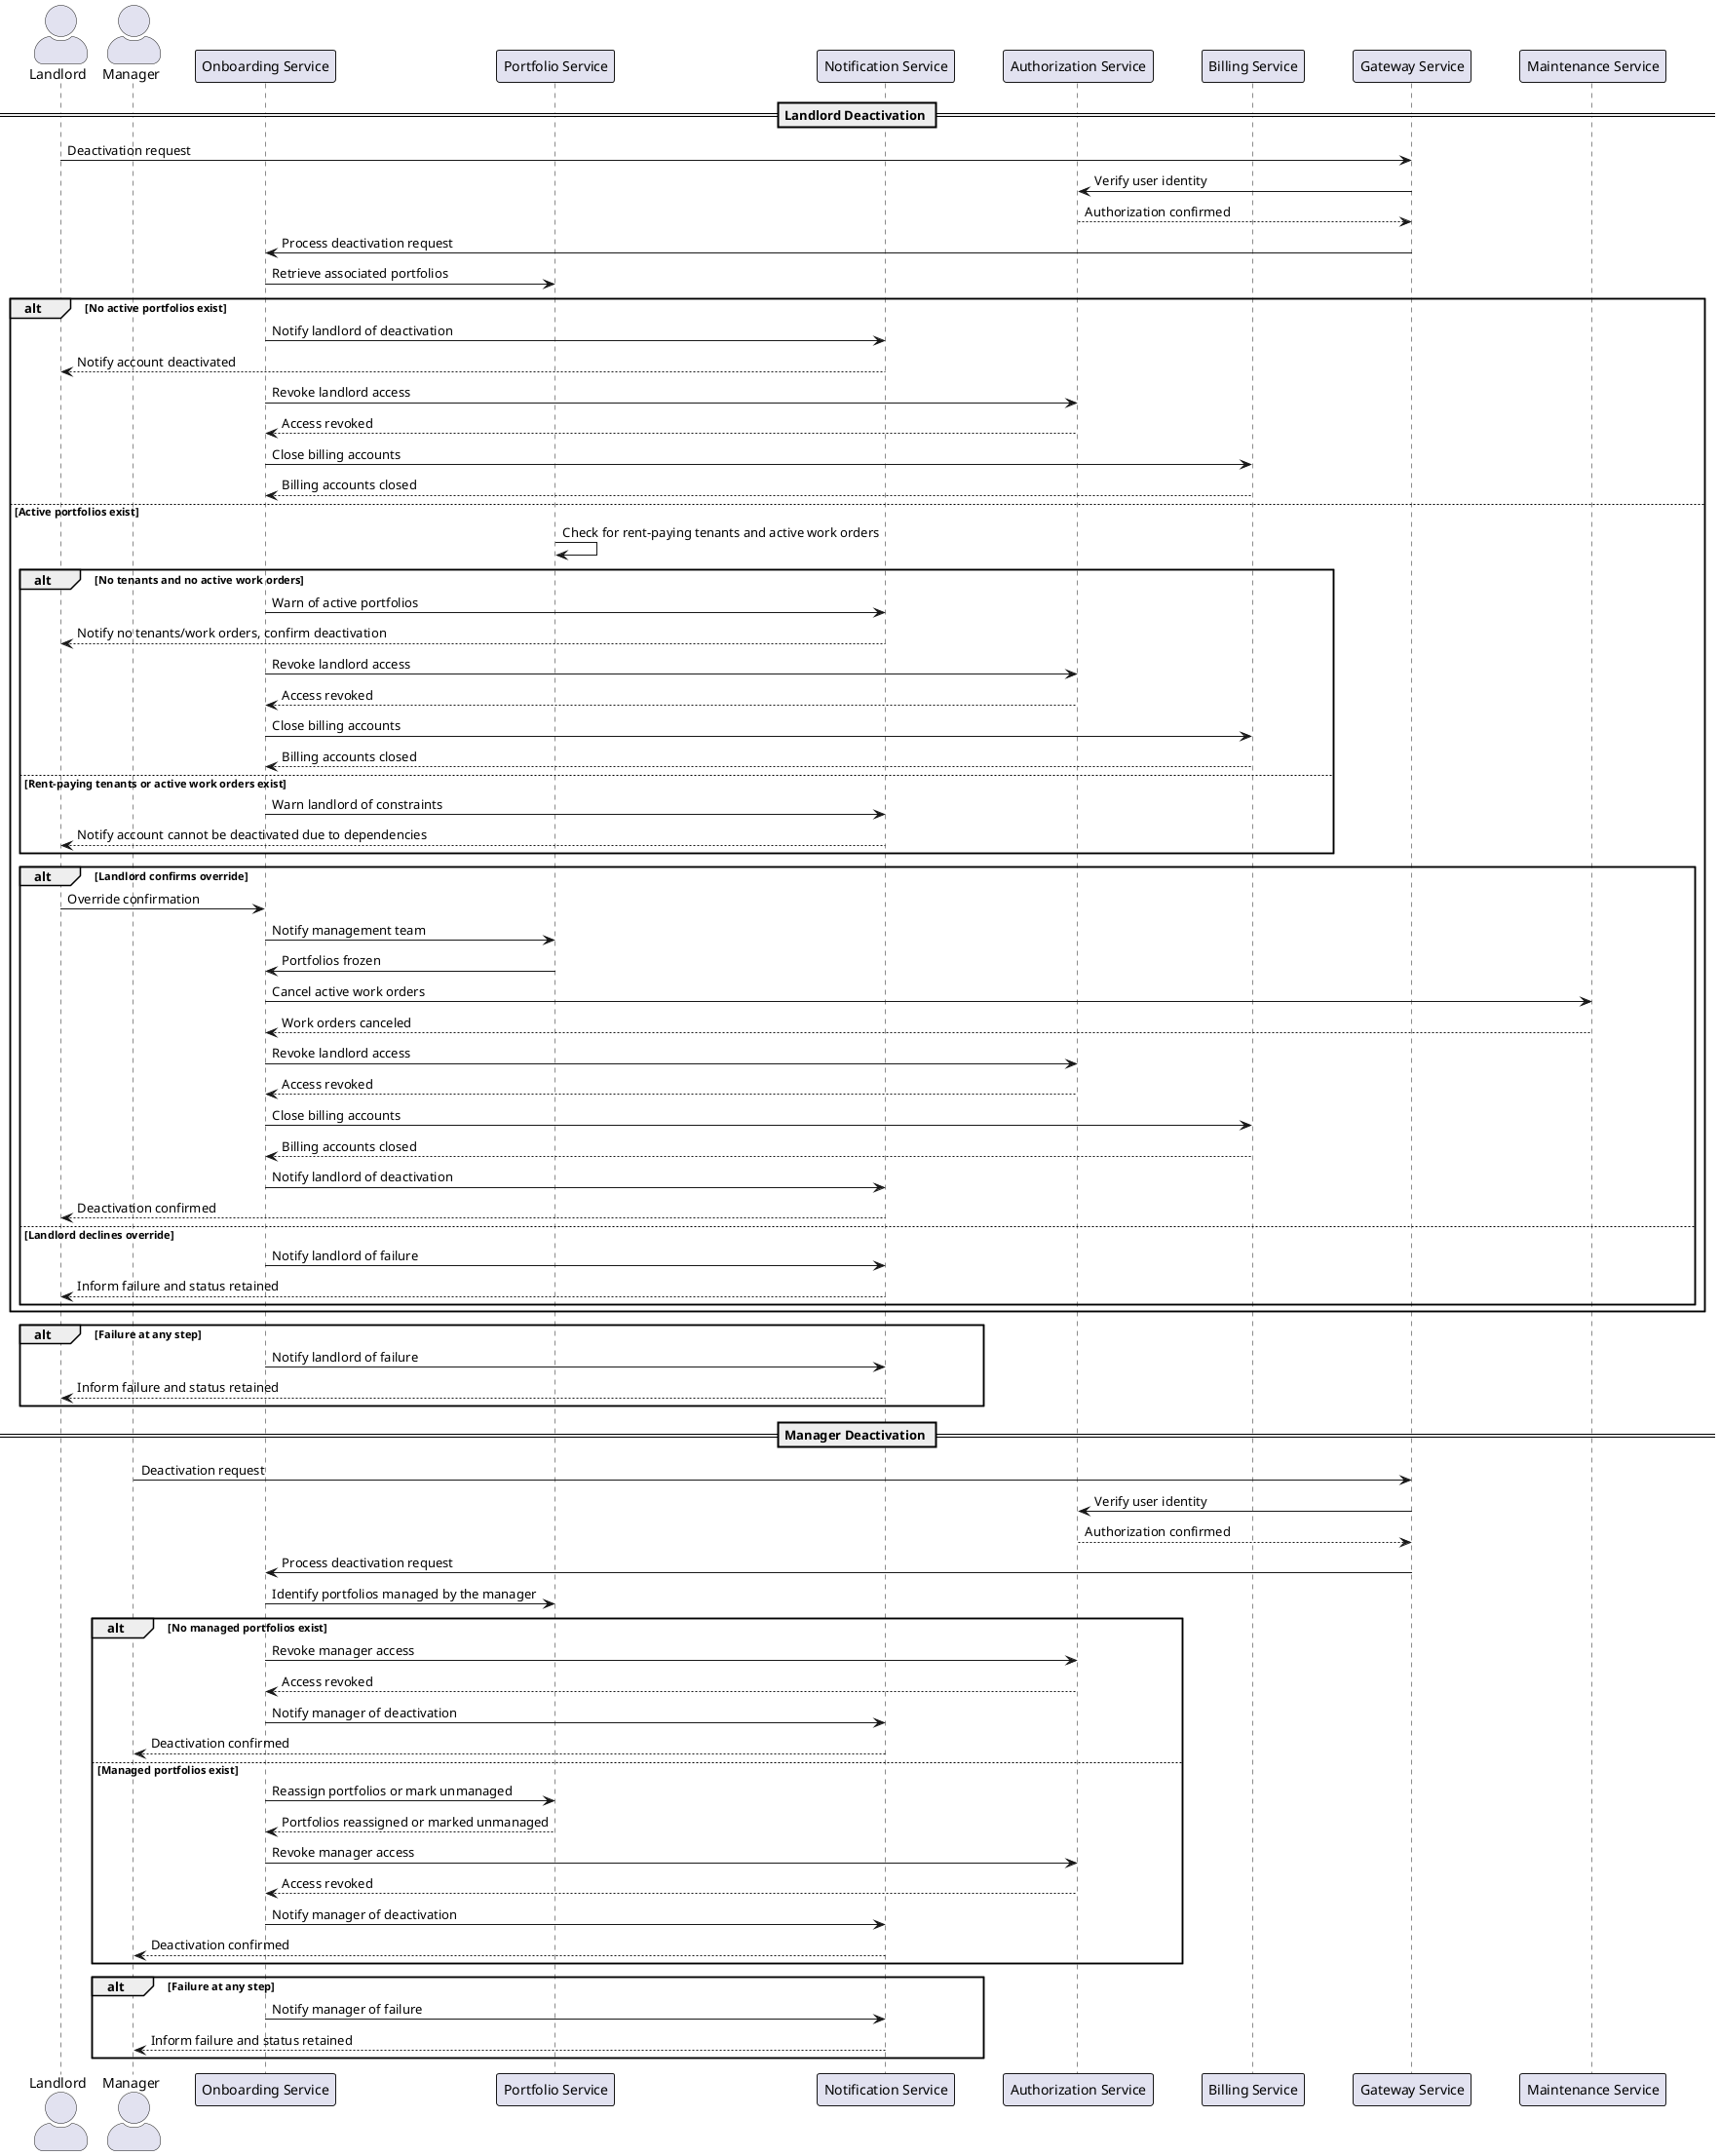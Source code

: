 @startuml
skinparam actorStyle awesome
skinparam participantPadding 20
skinparam participantBorderThickness 1

actor Landlord
actor Manager
participant "Onboarding Service" as OnboardingService
participant "Portfolio Service" as PortfolioService
participant "Notification Service" as NotificationService
participant "Authorization Service" as AuthorizationService
participant "Billing Service" as BillingService
participant "Gateway Service" as GatewayService
participant "Maintenance Service" as MaintenanceService

== Landlord Deactivation ==
Landlord -> GatewayService: Deactivation request
GatewayService -> AuthorizationService: Verify user identity
AuthorizationService --> GatewayService: Authorization confirmed
GatewayService -> OnboardingService: Process deactivation request

OnboardingService -> PortfolioService: Retrieve associated portfolios
alt No active portfolios exist
    OnboardingService -> NotificationService: Notify landlord of deactivation
    NotificationService --> Landlord: Notify account deactivated
    OnboardingService -> AuthorizationService: Revoke landlord access
    AuthorizationService --> OnboardingService: Access revoked
    OnboardingService -> BillingService: Close billing accounts
    BillingService --> OnboardingService: Billing accounts closed
else Active portfolios exist
    PortfolioService -> PortfolioService: Check for rent-paying tenants and active work orders
    alt No tenants and no active work orders
        OnboardingService -> NotificationService: Warn of active portfolios
        NotificationService --> Landlord: Notify no tenants/work orders, confirm deactivation
        OnboardingService -> AuthorizationService: Revoke landlord access
        AuthorizationService --> OnboardingService: Access revoked
        OnboardingService -> BillingService: Close billing accounts
        BillingService --> OnboardingService: Billing accounts closed
    else Rent-paying tenants or active work orders exist
        OnboardingService -> NotificationService: Warn landlord of constraints
        NotificationService --> Landlord: Notify account cannot be deactivated due to dependencies
    end

    alt Landlord confirms override
        Landlord -> OnboardingService: Override confirmation
        OnboardingService -> PortfolioService: Notify management team
        PortfolioService -> OnboardingService: Portfolios frozen
        OnboardingService -> MaintenanceService: Cancel active work orders
        MaintenanceService --> OnboardingService: Work orders canceled
        OnboardingService -> AuthorizationService: Revoke landlord access
        AuthorizationService --> OnboardingService: Access revoked
        OnboardingService -> BillingService: Close billing accounts
        BillingService --> OnboardingService: Billing accounts closed
        OnboardingService -> NotificationService: Notify landlord of deactivation
        NotificationService --> Landlord: Deactivation confirmed
    else Landlord declines override
        OnboardingService -> NotificationService: Notify landlord of failure
        NotificationService --> Landlord: Inform failure and status retained
    end
end

alt Failure at any step
    OnboardingService -> NotificationService: Notify landlord of failure
    NotificationService --> Landlord: Inform failure and status retained
end

== Manager Deactivation ==
Manager -> GatewayService: Deactivation request
GatewayService -> AuthorizationService: Verify user identity
AuthorizationService --> GatewayService: Authorization confirmed
GatewayService -> OnboardingService: Process deactivation request

OnboardingService -> PortfolioService: Identify portfolios managed by the manager
alt No managed portfolios exist
    OnboardingService -> AuthorizationService: Revoke manager access
    AuthorizationService --> OnboardingService: Access revoked
    OnboardingService -> NotificationService: Notify manager of deactivation
    NotificationService --> Manager: Deactivation confirmed
else Managed portfolios exist
    OnboardingService -> PortfolioService: Reassign portfolios or mark unmanaged
    PortfolioService --> OnboardingService: Portfolios reassigned or marked unmanaged
    OnboardingService -> AuthorizationService: Revoke manager access
    AuthorizationService --> OnboardingService: Access revoked
    OnboardingService -> NotificationService: Notify manager of deactivation
    NotificationService --> Manager: Deactivation confirmed
end

alt Failure at any step
    OnboardingService -> NotificationService: Notify manager of failure
    NotificationService --> Manager: Inform failure and status retained
end
@enduml
